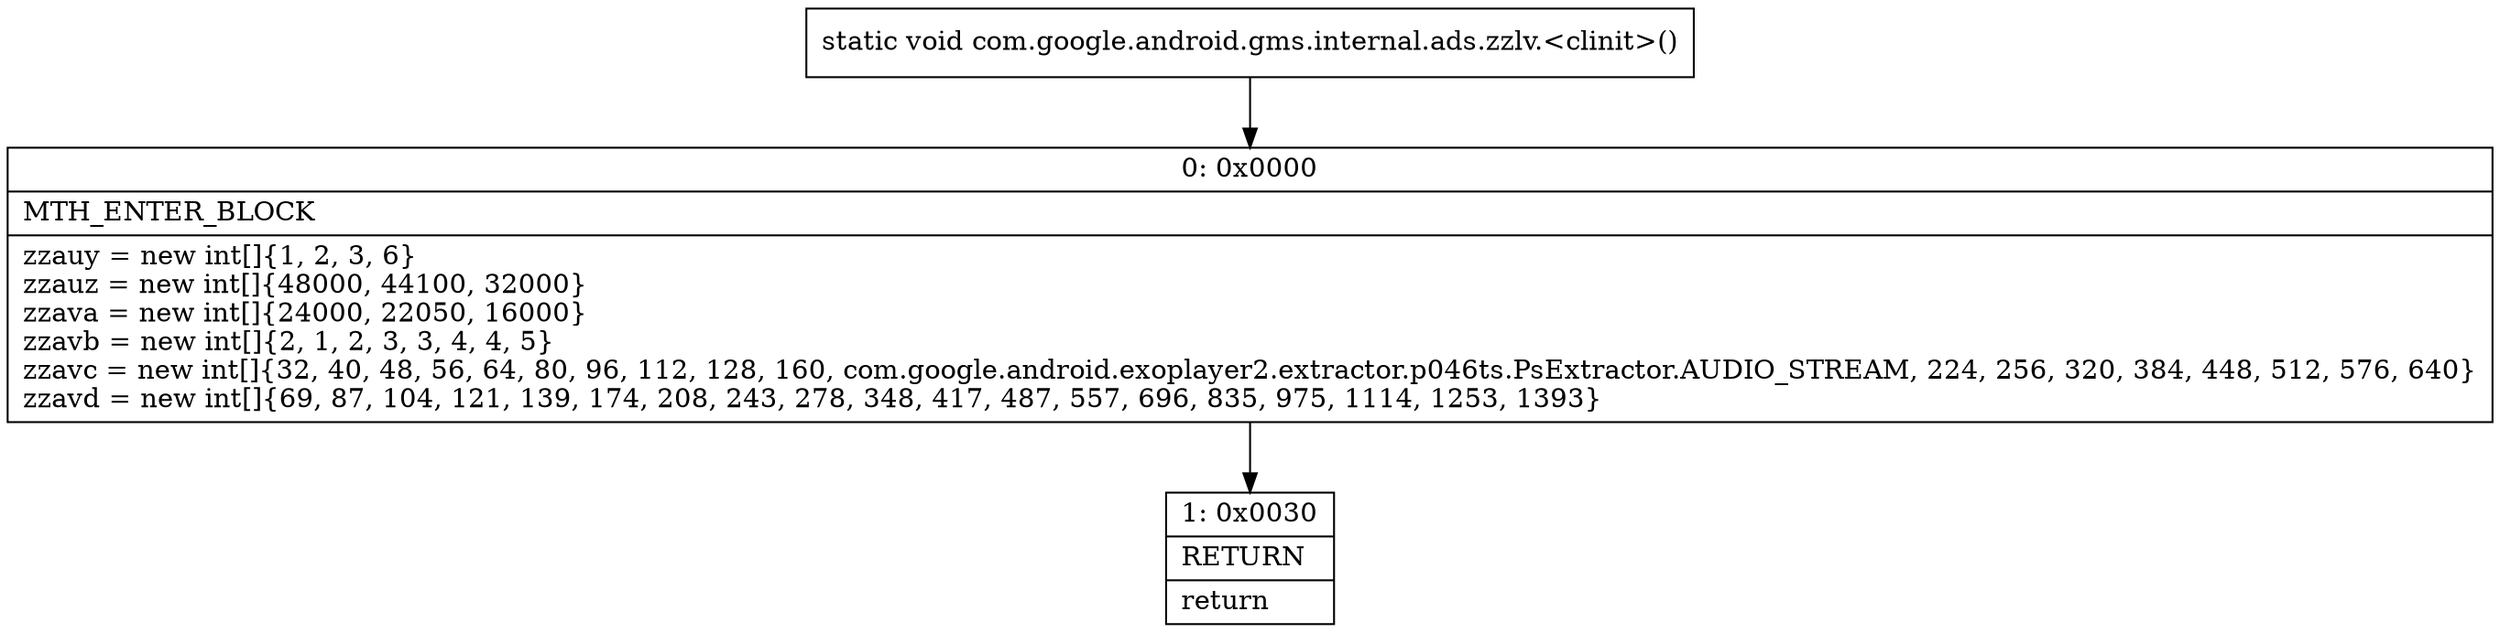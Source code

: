 digraph "CFG forcom.google.android.gms.internal.ads.zzlv.\<clinit\>()V" {
Node_0 [shape=record,label="{0\:\ 0x0000|MTH_ENTER_BLOCK\l|zzauy = new int[]\{1, 2, 3, 6\}\lzzauz = new int[]\{48000, 44100, 32000\}\lzzava = new int[]\{24000, 22050, 16000\}\lzzavb = new int[]\{2, 1, 2, 3, 3, 4, 4, 5\}\lzzavc = new int[]\{32, 40, 48, 56, 64, 80, 96, 112, 128, 160, com.google.android.exoplayer2.extractor.p046ts.PsExtractor.AUDIO_STREAM, 224, 256, 320, 384, 448, 512, 576, 640\}\lzzavd = new int[]\{69, 87, 104, 121, 139, 174, 208, 243, 278, 348, 417, 487, 557, 696, 835, 975, 1114, 1253, 1393\}\l}"];
Node_1 [shape=record,label="{1\:\ 0x0030|RETURN\l|return\l}"];
MethodNode[shape=record,label="{static void com.google.android.gms.internal.ads.zzlv.\<clinit\>() }"];
MethodNode -> Node_0;
Node_0 -> Node_1;
}

